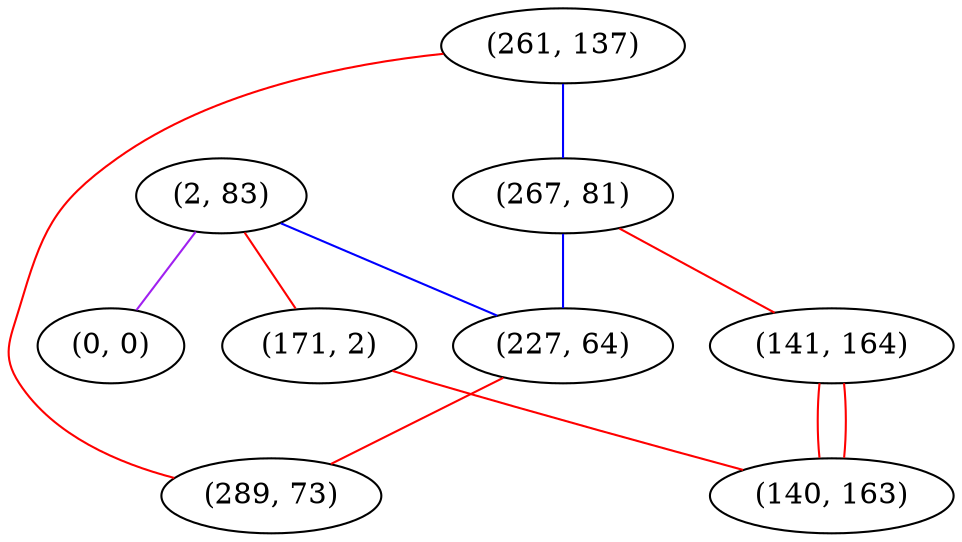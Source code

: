 graph "" {
"(261, 137)";
"(267, 81)";
"(2, 83)";
"(227, 64)";
"(171, 2)";
"(0, 0)";
"(289, 73)";
"(141, 164)";
"(140, 163)";
"(261, 137)" -- "(267, 81)"  [color=blue, key=0, weight=3];
"(261, 137)" -- "(289, 73)"  [color=red, key=0, weight=1];
"(267, 81)" -- "(227, 64)"  [color=blue, key=0, weight=3];
"(267, 81)" -- "(141, 164)"  [color=red, key=0, weight=1];
"(2, 83)" -- "(227, 64)"  [color=blue, key=0, weight=3];
"(2, 83)" -- "(171, 2)"  [color=red, key=0, weight=1];
"(2, 83)" -- "(0, 0)"  [color=purple, key=0, weight=4];
"(227, 64)" -- "(289, 73)"  [color=red, key=0, weight=1];
"(171, 2)" -- "(140, 163)"  [color=red, key=0, weight=1];
"(141, 164)" -- "(140, 163)"  [color=red, key=0, weight=1];
"(141, 164)" -- "(140, 163)"  [color=red, key=1, weight=1];
}
